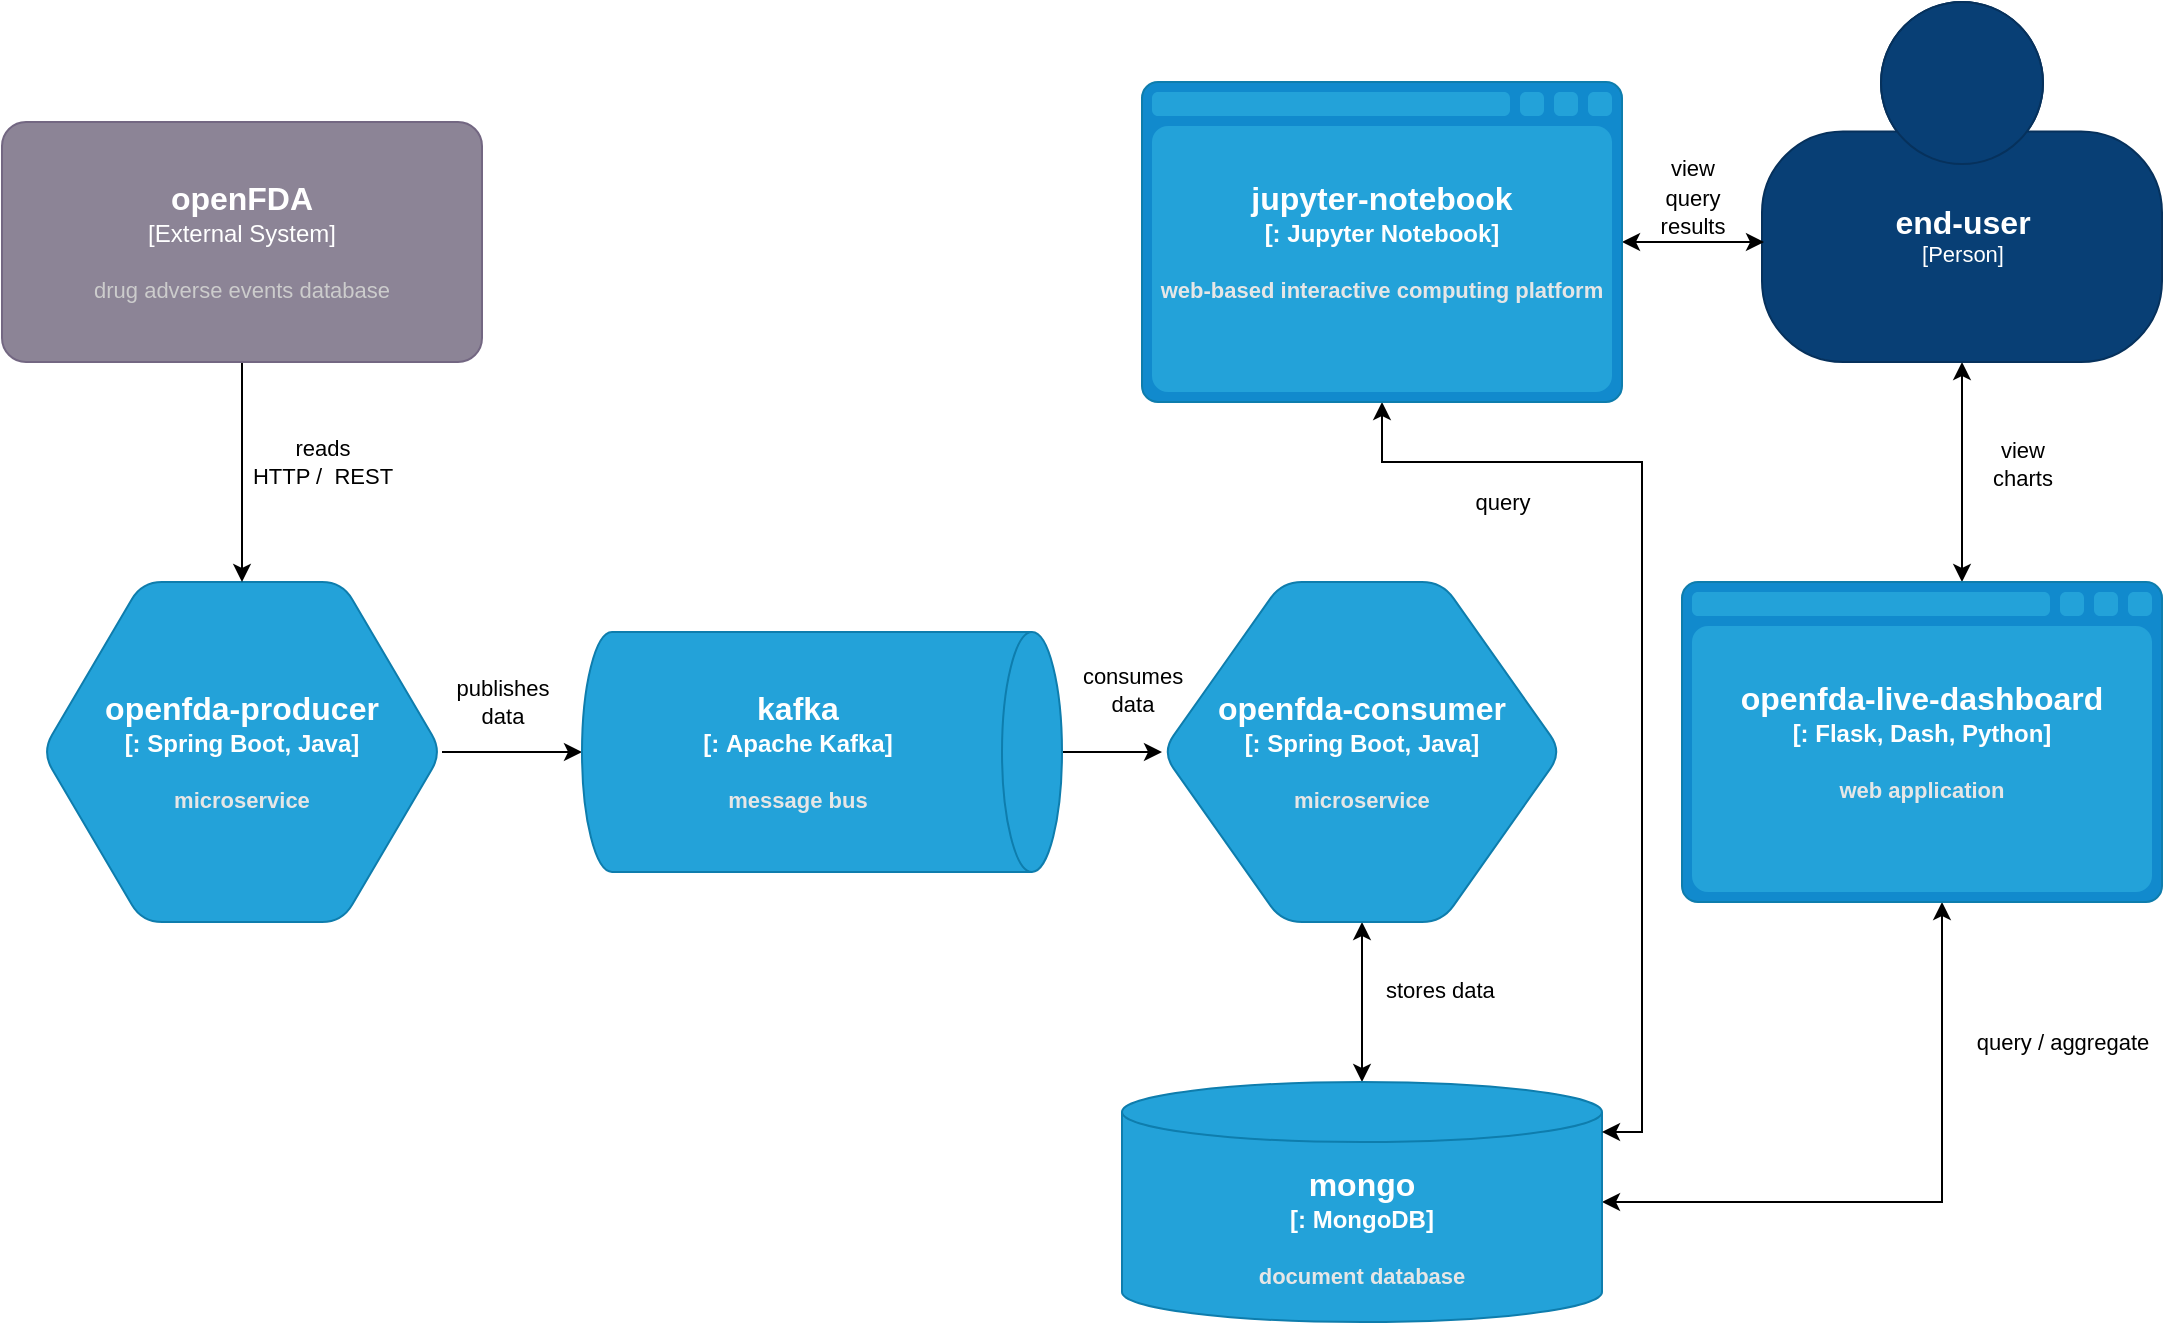 <mxfile version="16.4.0" type="device"><diagram id="Futf8SIoppectOjmvB_h" name="Page-1"><mxGraphModel dx="1589" dy="973" grid="1" gridSize="10" guides="1" tooltips="1" connect="1" arrows="1" fold="1" page="1" pageScale="1" pageWidth="1169" pageHeight="827" math="0" shadow="0"><root><mxCell id="0"/><mxCell id="1" parent="0"/><mxCell id="j3gQ5O2oU7y4oZz9sgrC-4" value="" style="edgeStyle=orthogonalEdgeStyle;rounded=0;orthogonalLoop=1;jettySize=auto;html=1;" edge="1" parent="1" source="j3gQ5O2oU7y4oZz9sgrC-1" target="j3gQ5O2oU7y4oZz9sgrC-2"><mxGeometry relative="1" as="geometry"/></mxCell><mxCell id="j3gQ5O2oU7y4oZz9sgrC-27" value="publishes&lt;br&gt;data" style="edgeLabel;html=1;align=center;verticalAlign=middle;resizable=0;points=[];" vertex="1" connectable="0" parent="j3gQ5O2oU7y4oZz9sgrC-4"><mxGeometry x="-0.057" y="4" relative="1" as="geometry"><mxPoint x="-3" y="-21" as="offset"/></mxGeometry></mxCell><object placeholders="1" c4Type="openfda-producer" c4Container="" c4Technology="Spring Boot, Java" c4Description="microservice" label="&lt;font style=&quot;font-size: 16px&quot;&gt;&lt;b&gt;%c4Type%&lt;/font&gt;&lt;div&gt;[%c4Container%:&amp;nbsp;%c4Technology%]&lt;/div&gt;&lt;br&gt;&lt;div&gt;&lt;font style=&quot;font-size: 11px&quot;&gt;&lt;font color=&quot;#E6E6E6&quot;&gt;%c4Description%&lt;/font&gt;&lt;/div&gt;" id="j3gQ5O2oU7y4oZz9sgrC-1"><mxCell style="shape=hexagon;size=50;perimeter=hexagonPerimeter2;whiteSpace=wrap;html=1;fixedSize=1;rounded=1;labelBackgroundColor=none;fillColor=#23A2D9;fontSize=12;fontColor=#ffffff;align=center;strokeColor=#0E7DAD;metaEdit=1;points=[[0.5,0,0],[1,0.25,0],[1,0.5,0],[1,0.75,0],[0.5,1,0],[0,0.75,0],[0,0.5,0],[0,0.25,0]];resizable=0;" vertex="1" parent="1"><mxGeometry x="60" y="330" width="200" height="170" as="geometry"/></mxCell></object><mxCell id="j3gQ5O2oU7y4oZz9sgrC-51" value="" style="edgeStyle=orthogonalEdgeStyle;rounded=0;orthogonalLoop=1;jettySize=auto;html=1;startArrow=none;startFill=0;endArrow=classic;endFill=1;" edge="1" parent="1" source="j3gQ5O2oU7y4oZz9sgrC-2" target="j3gQ5O2oU7y4oZz9sgrC-5"><mxGeometry relative="1" as="geometry"/></mxCell><object placeholders="1" c4Type="kafka" c4Container="" c4Technology="Apache Kafka" c4Description="message bus" label="&lt;font style=&quot;font-size: 16px&quot;&gt;&lt;b&gt;%c4Type%&lt;/font&gt;&lt;div&gt;[%c4Container%:&amp;nbsp;%c4Technology%]&lt;/div&gt;&lt;br&gt;&lt;div&gt;&lt;font style=&quot;font-size: 11px&quot;&gt;&lt;font color=&quot;#E6E6E6&quot;&gt;%c4Description%&lt;/font&gt;&lt;/div&gt;" id="j3gQ5O2oU7y4oZz9sgrC-2"><mxCell style="shape=cylinder3;size=15;direction=south;whiteSpace=wrap;html=1;boundedLbl=1;rounded=0;labelBackgroundColor=none;fillColor=#23A2D9;fontSize=12;fontColor=#ffffff;align=center;strokeColor=#0E7DAD;metaEdit=1;points=[[0.5,0,0],[1,0.25,0],[1,0.5,0],[1,0.75,0],[0.5,1,0],[0,0.75,0],[0,0.5,0],[0,0.25,0]];resizable=0;" vertex="1" parent="1"><mxGeometry x="330" y="355" width="240" height="120" as="geometry"/></mxCell></object><mxCell id="j3gQ5O2oU7y4oZz9sgrC-50" value="" style="edgeStyle=orthogonalEdgeStyle;rounded=0;orthogonalLoop=1;jettySize=auto;html=1;startArrow=classic;startFill=1;endArrow=classic;endFill=1;" edge="1" parent="1" source="j3gQ5O2oU7y4oZz9sgrC-5" target="j3gQ5O2oU7y4oZz9sgrC-7"><mxGeometry relative="1" as="geometry"/></mxCell><object placeholders="1" c4Type="openfda-consumer" c4Container="" c4Technology="Spring Boot, Java" c4Description="microservice" label="&lt;font style=&quot;font-size: 16px&quot;&gt;&lt;b&gt;%c4Type%&lt;/font&gt;&lt;div&gt;[%c4Container%:&amp;nbsp;%c4Technology%]&lt;/div&gt;&lt;br&gt;&lt;div&gt;&lt;font style=&quot;font-size: 11px&quot;&gt;&lt;font color=&quot;#E6E6E6&quot;&gt;%c4Description%&lt;/font&gt;&lt;/div&gt;" id="j3gQ5O2oU7y4oZz9sgrC-5"><mxCell style="shape=hexagon;size=60;perimeter=hexagonPerimeter2;whiteSpace=wrap;html=1;fixedSize=1;rounded=1;labelBackgroundColor=none;fillColor=#23A2D9;fontSize=12;fontColor=#ffffff;align=center;strokeColor=#0E7DAD;metaEdit=1;points=[[0.5,0,0],[1,0.25,0],[1,0.5,0],[1,0.75,0],[0.5,1,0],[0,0.75,0],[0,0.5,0],[0,0.25,0]];resizable=0;" vertex="1" parent="1"><mxGeometry x="620" y="330" width="200" height="170" as="geometry"/></mxCell></object><mxCell id="j3gQ5O2oU7y4oZz9sgrC-23" style="edgeStyle=orthogonalEdgeStyle;rounded=0;orthogonalLoop=1;jettySize=auto;html=1;startArrow=classic;startFill=1;" edge="1" parent="1" source="j3gQ5O2oU7y4oZz9sgrC-7" target="j3gQ5O2oU7y4oZz9sgrC-11"><mxGeometry relative="1" as="geometry"><mxPoint x="1020" y="500" as="targetPoint"/><Array as="points"><mxPoint x="1010" y="640"/></Array></mxGeometry></mxCell><mxCell id="j3gQ5O2oU7y4oZz9sgrC-25" value="query" style="edgeLabel;html=1;align=center;verticalAlign=middle;resizable=0;points=[];" vertex="1" connectable="0" parent="j3gQ5O2oU7y4oZz9sgrC-23"><mxGeometry x="0.545" y="3" relative="1" as="geometry"><mxPoint x="-217" y="-273" as="offset"/></mxGeometry></mxCell><object placeholders="1" c4Type="mongo" c4Container="" c4Technology="MongoDB" c4Description="document database" label="&lt;font style=&quot;font-size: 16px&quot;&gt;&lt;b&gt;%c4Type%&lt;/font&gt;&lt;div&gt;[%c4Container%:&amp;nbsp;%c4Technology%]&lt;/div&gt;&lt;br&gt;&lt;div&gt;&lt;font style=&quot;font-size: 11px&quot;&gt;&lt;font color=&quot;#E6E6E6&quot;&gt;%c4Description%&lt;/font&gt;&lt;/div&gt;" id="j3gQ5O2oU7y4oZz9sgrC-7"><mxCell style="shape=cylinder3;size=15;whiteSpace=wrap;html=1;boundedLbl=1;rounded=0;labelBackgroundColor=none;fillColor=#23A2D9;fontSize=12;fontColor=#ffffff;align=center;strokeColor=#0E7DAD;metaEdit=1;points=[[0.5,0,0],[1,0.25,0],[1,0.5,0],[1,0.75,0],[0.5,1,0],[0,0.75,0],[0,0.5,0],[0,0.25,0]];resizable=0;" vertex="1" parent="1"><mxGeometry x="600" y="580" width="240" height="120" as="geometry"/></mxCell></object><mxCell id="j3gQ5O2oU7y4oZz9sgrC-24" style="edgeStyle=orthogonalEdgeStyle;rounded=0;orthogonalLoop=1;jettySize=auto;html=1;entryX=0.5;entryY=0;entryDx=0;entryDy=0;entryPerimeter=0;" edge="1" parent="1" source="j3gQ5O2oU7y4oZz9sgrC-8" target="j3gQ5O2oU7y4oZz9sgrC-1"><mxGeometry relative="1" as="geometry"/></mxCell><mxCell id="j3gQ5O2oU7y4oZz9sgrC-26" value="reads&lt;br&gt;HTTP /&amp;nbsp; REST" style="edgeLabel;html=1;align=center;verticalAlign=middle;resizable=0;points=[];" vertex="1" connectable="0" parent="j3gQ5O2oU7y4oZz9sgrC-24"><mxGeometry x="-0.2" y="2" relative="1" as="geometry"><mxPoint x="38" y="6" as="offset"/></mxGeometry></mxCell><object placeholders="1" c4Name="openFDA" c4Type="External System" c4Description="drug adverse events database" label="&lt;font style=&quot;font-size: 16px&quot;&gt;&lt;b&gt;%c4Name%&lt;/b&gt;&lt;/font&gt;&lt;div&gt;[%c4Type%]&lt;/div&gt;&lt;br&gt;&lt;div&gt;&lt;font style=&quot;font-size: 11px&quot;&gt;&lt;font color=&quot;#cccccc&quot;&gt;%c4Description%&lt;/font&gt;&lt;/div&gt;" id="j3gQ5O2oU7y4oZz9sgrC-8"><mxCell style="rounded=1;whiteSpace=wrap;html=1;labelBackgroundColor=none;fillColor=#8C8496;fontColor=#ffffff;align=center;arcSize=10;strokeColor=#736782;metaEdit=1;resizable=0;points=[[0.25,0,0],[0.5,0,0],[0.75,0,0],[1,0.25,0],[1,0.5,0],[1,0.75,0],[0.75,1,0],[0.5,1,0],[0.25,1,0],[0,0.75,0],[0,0.5,0],[0,0.25,0]];" vertex="1" parent="1"><mxGeometry x="40" y="100" width="240" height="120" as="geometry"/></mxCell></object><mxCell id="j3gQ5O2oU7y4oZz9sgrC-47" value="" style="edgeStyle=orthogonalEdgeStyle;rounded=0;orthogonalLoop=1;jettySize=auto;html=1;startArrow=classic;startFill=1;endArrow=classic;endFill=1;" edge="1" parent="1" source="j3gQ5O2oU7y4oZz9sgrC-11" target="j3gQ5O2oU7y4oZz9sgrC-13"><mxGeometry relative="1" as="geometry"><Array as="points"><mxPoint x="1020" y="300"/><mxPoint x="1020" y="300"/></Array></mxGeometry></mxCell><object placeholders="1" c4Type="openfda-live-dashboard" c4Container="" c4Technology="Flask, Dash, Python" c4Description="web application" label="&lt;font style=&quot;font-size: 16px&quot;&gt;&lt;b&gt;%c4Type%&lt;/font&gt;&lt;div&gt;[%c4Container%:&amp;nbsp;%c4Technology%]&lt;/div&gt;&lt;br&gt;&lt;div&gt;&lt;font style=&quot;font-size: 11px&quot;&gt;&lt;font color=&quot;#E6E6E6&quot;&gt;%c4Description%&lt;/font&gt;&lt;/div&gt;" id="j3gQ5O2oU7y4oZz9sgrC-11"><mxCell style="shape=mxgraph.c4.webBrowserContainer;whiteSpace=wrap;html=1;boundedLbl=1;rounded=0;labelBackgroundColor=none;fillColor=#118ACD;fontSize=12;fontColor=#ffffff;align=center;strokeColor=#0E7DAD;metaEdit=1;points=[[0.5,0,0],[1,0.25,0],[1,0.5,0],[1,0.75,0],[0.5,1,0],[0,0.75,0],[0,0.5,0],[0,0.25,0]];resizable=0;" vertex="1" parent="1"><mxGeometry x="880" y="330" width="240" height="160" as="geometry"/></mxCell></object><object placeholders="1" c4Name="end-user" c4Type="Person" c4Description="" label="&lt;font style=&quot;font-size: 16px&quot;&gt;&lt;b&gt;%c4Name%&lt;/b&gt;&lt;/font&gt;&lt;div&gt;[%c4Type%]&lt;/div&gt;&lt;br&gt;&lt;div&gt;&lt;font style=&quot;font-size: 11px&quot;&gt;&lt;font color=&quot;#cccccc&quot;&gt;%c4Description%&lt;/font&gt;&lt;/div&gt;" id="j3gQ5O2oU7y4oZz9sgrC-13"><mxCell style="html=1;fontSize=11;dashed=0;whitespace=wrap;fillColor=#083F75;strokeColor=#06315C;fontColor=#ffffff;shape=mxgraph.c4.person2;align=center;metaEdit=1;points=[[0.5,0,0],[1,0.5,0],[1,0.75,0],[0.75,1,0],[0.5,1,0],[0.25,1,0],[0,0.75,0],[0,0.5,0]];resizable=0;" vertex="1" parent="1"><mxGeometry x="920" y="40" width="200" height="180" as="geometry"/></mxCell></object><mxCell id="j3gQ5O2oU7y4oZz9sgrC-31" value="&lt;span style=&quot;color: rgb(0 , 0 , 0) ; font-family: &amp;#34;helvetica&amp;#34; ; font-size: 11px ; font-style: normal ; font-weight: 400 ; letter-spacing: normal ; text-align: center ; text-indent: 0px ; text-transform: none ; word-spacing: 0px ; background-color: rgb(255 , 255 , 255) ; display: inline ; float: none&quot;&gt;stores data&lt;br&gt;&lt;/span&gt;" style="text;whiteSpace=wrap;html=1;" vertex="1" parent="1"><mxGeometry x="730" y="520" width="80" height="30" as="geometry"/></mxCell><mxCell id="j3gQ5O2oU7y4oZz9sgrC-32" value="consumes&lt;br&gt;data" style="edgeLabel;html=1;align=center;verticalAlign=middle;resizable=0;points=[];" vertex="1" connectable="0" parent="1"><mxGeometry x="489.997" y="430" as="geometry"><mxPoint x="115" y="-46" as="offset"/></mxGeometry></mxCell><mxCell id="j3gQ5O2oU7y4oZz9sgrC-37" value="view &lt;br&gt;charts" style="edgeLabel;html=1;align=center;verticalAlign=middle;resizable=0;points=[];" vertex="1" connectable="0" parent="1"><mxGeometry x="1050.0" y="279.996" as="geometry"><mxPoint y="-9" as="offset"/></mxGeometry></mxCell><mxCell id="j3gQ5O2oU7y4oZz9sgrC-42" value="" style="edgeStyle=orthogonalEdgeStyle;rounded=0;orthogonalLoop=1;jettySize=auto;html=1;startArrow=classic;startFill=1;endArrow=classic;endFill=1;entryX=0.005;entryY=0.667;entryDx=0;entryDy=0;entryPerimeter=0;" edge="1" parent="1" source="j3gQ5O2oU7y4oZz9sgrC-41" target="j3gQ5O2oU7y4oZz9sgrC-13"><mxGeometry relative="1" as="geometry"><mxPoint x="890" y="160" as="targetPoint"/></mxGeometry></mxCell><mxCell id="j3gQ5O2oU7y4oZz9sgrC-46" style="edgeStyle=orthogonalEdgeStyle;rounded=0;orthogonalLoop=1;jettySize=auto;html=1;startArrow=classic;startFill=1;endArrow=classic;endFill=1;" edge="1" parent="1" source="j3gQ5O2oU7y4oZz9sgrC-41"><mxGeometry relative="1" as="geometry"><mxPoint x="840" y="605" as="targetPoint"/><Array as="points"><mxPoint x="730" y="270"/><mxPoint x="860" y="270"/><mxPoint x="860" y="605"/></Array></mxGeometry></mxCell><object placeholders="1" c4Type="jupyter-notebook" c4Container="" c4Technology="Jupyter Notebook" c4Description=" web-based interactive computing platform" label="&lt;font style=&quot;font-size: 16px&quot;&gt;&lt;b&gt;%c4Type%&lt;/font&gt;&lt;div&gt;[%c4Container%:&amp;nbsp;%c4Technology%]&lt;/div&gt;&lt;br&gt;&lt;div&gt;&lt;font style=&quot;font-size: 11px&quot;&gt;&lt;font color=&quot;#E6E6E6&quot;&gt;%c4Description%&lt;/font&gt;&lt;/div&gt;" id="j3gQ5O2oU7y4oZz9sgrC-41"><mxCell style="shape=mxgraph.c4.webBrowserContainer;whiteSpace=wrap;html=1;boundedLbl=1;rounded=0;labelBackgroundColor=none;fillColor=#118ACD;fontSize=12;fontColor=#ffffff;align=center;strokeColor=#0E7DAD;metaEdit=1;points=[[0.5,0,0],[1,0.25,0],[1,0.5,0],[1,0.75,0],[0.5,1,0],[0,0.75,0],[0,0.5,0],[0,0.25,0]];resizable=0;" vertex="1" parent="1"><mxGeometry x="610" y="80" width="240" height="160" as="geometry"/></mxCell></object><mxCell id="j3gQ5O2oU7y4oZz9sgrC-43" value="&lt;br&gt;&lt;font style=&quot;font-size: 11px&quot;&gt;&lt;font style=&quot;font-size: 11px&quot;&gt;vie&lt;/font&gt;w &lt;br&gt;query&lt;br&gt;results&lt;/font&gt;" style="text;html=1;align=center;verticalAlign=middle;resizable=0;points=[];autosize=1;strokeColor=none;fillColor=none;" vertex="1" parent="1"><mxGeometry x="860" y="100" width="50" height="60" as="geometry"/></mxCell><mxCell id="j3gQ5O2oU7y4oZz9sgrC-48" value="query / aggregate" style="edgeLabel;html=1;align=center;verticalAlign=middle;resizable=0;points=[];" vertex="1" connectable="0" parent="1"><mxGeometry x="1070.0" y="559.999" as="geometry"/></mxCell></root></mxGraphModel></diagram></mxfile>
